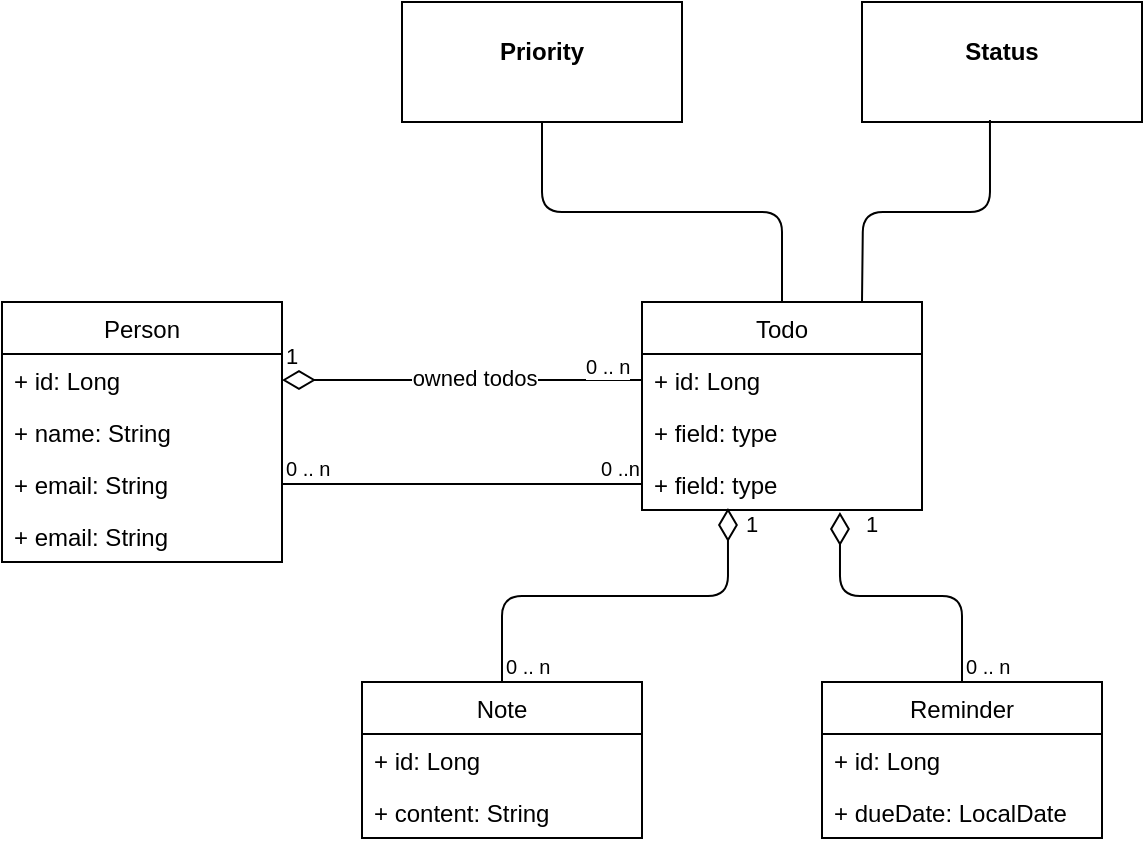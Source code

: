 <mxfile version="13.2.6" type="google"><diagram id="C5RBs43oDa-KdzZeNtuy" name="Page-1"><mxGraphModel dx="814" dy="855" grid="1" gridSize="10" guides="1" tooltips="1" connect="1" arrows="1" fold="1" page="1" pageScale="1" pageWidth="827" pageHeight="1169" math="0" shadow="0"><root><mxCell id="WIyWlLk6GJQsqaUBKTNV-0"/><mxCell id="WIyWlLk6GJQsqaUBKTNV-1" parent="WIyWlLk6GJQsqaUBKTNV-0"/><mxCell id="2AANgLMfIDy4u1UHM8Pa-20" value="&lt;p style=&quot;margin: 0px ; margin-top: 4px ; text-align: center&quot;&gt;&lt;br&gt;&lt;b&gt;Priority&lt;/b&gt;&lt;/p&gt;" style="verticalAlign=top;align=left;overflow=fill;fontSize=12;fontFamily=Helvetica;html=1;" vertex="1" parent="WIyWlLk6GJQsqaUBKTNV-1"><mxGeometry x="350" y="70" width="140" height="60" as="geometry"/></mxCell><mxCell id="2AANgLMfIDy4u1UHM8Pa-21" value="&lt;p style=&quot;margin: 0px ; margin-top: 4px ; text-align: center&quot;&gt;&lt;br&gt;&lt;b&gt;Status&lt;/b&gt;&lt;/p&gt;" style="verticalAlign=top;align=left;overflow=fill;fontSize=12;fontFamily=Helvetica;html=1;" vertex="1" parent="WIyWlLk6GJQsqaUBKTNV-1"><mxGeometry x="580" y="70" width="140" height="60" as="geometry"/></mxCell><mxCell id="2AANgLMfIDy4u1UHM8Pa-1" value="Person" style="swimlane;fontStyle=0;childLayout=stackLayout;horizontal=1;startSize=26;fillColor=none;horizontalStack=0;resizeParent=1;resizeParentMax=0;resizeLast=0;collapsible=1;marginBottom=0;" vertex="1" parent="WIyWlLk6GJQsqaUBKTNV-1"><mxGeometry x="150" y="220" width="140" height="130" as="geometry"/></mxCell><mxCell id="2AANgLMfIDy4u1UHM8Pa-2" value="+ id: Long" style="text;strokeColor=none;fillColor=none;align=left;verticalAlign=top;spacingLeft=4;spacingRight=4;overflow=hidden;rotatable=0;points=[[0,0.5],[1,0.5]];portConstraint=eastwest;" vertex="1" parent="2AANgLMfIDy4u1UHM8Pa-1"><mxGeometry y="26" width="140" height="26" as="geometry"/></mxCell><mxCell id="2AANgLMfIDy4u1UHM8Pa-3" value="+ name: String" style="text;strokeColor=none;fillColor=none;align=left;verticalAlign=top;spacingLeft=4;spacingRight=4;overflow=hidden;rotatable=0;points=[[0,0.5],[1,0.5]];portConstraint=eastwest;" vertex="1" parent="2AANgLMfIDy4u1UHM8Pa-1"><mxGeometry y="52" width="140" height="26" as="geometry"/></mxCell><mxCell id="2AANgLMfIDy4u1UHM8Pa-4" value="+ email: String" style="text;strokeColor=none;fillColor=none;align=left;verticalAlign=top;spacingLeft=4;spacingRight=4;overflow=hidden;rotatable=0;points=[[0,0.5],[1,0.5]];portConstraint=eastwest;" vertex="1" parent="2AANgLMfIDy4u1UHM8Pa-1"><mxGeometry y="78" width="140" height="26" as="geometry"/></mxCell><mxCell id="2AANgLMfIDy4u1UHM8Pa-29" value="+ email: String" style="text;strokeColor=none;fillColor=none;align=left;verticalAlign=top;spacingLeft=4;spacingRight=4;overflow=hidden;rotatable=0;points=[[0,0.5],[1,0.5]];portConstraint=eastwest;" vertex="1" parent="2AANgLMfIDy4u1UHM8Pa-1"><mxGeometry y="104" width="140" height="26" as="geometry"/></mxCell><mxCell id="2AANgLMfIDy4u1UHM8Pa-22" value="1" style="endArrow=none;html=1;endSize=12;startArrow=diamondThin;startSize=14;startFill=0;edgeStyle=orthogonalEdgeStyle;align=left;verticalAlign=bottom;exitX=1;exitY=0.5;exitDx=0;exitDy=0;entryX=0;entryY=0.5;entryDx=0;entryDy=0;endFill=0;" edge="1" parent="WIyWlLk6GJQsqaUBKTNV-1" source="2AANgLMfIDy4u1UHM8Pa-2" target="2AANgLMfIDy4u1UHM8Pa-8"><mxGeometry x="-1" y="3" relative="1" as="geometry"><mxPoint x="350" y="390" as="sourcePoint"/><mxPoint x="470" y="259" as="targetPoint"/></mxGeometry></mxCell><mxCell id="2AANgLMfIDy4u1UHM8Pa-23" value="owned todos" style="edgeLabel;html=1;align=center;verticalAlign=middle;resizable=0;points=[];" vertex="1" connectable="0" parent="2AANgLMfIDy4u1UHM8Pa-22"><mxGeometry x="0.067" y="1" relative="1" as="geometry"><mxPoint as="offset"/></mxGeometry></mxCell><mxCell id="2AANgLMfIDy4u1UHM8Pa-7" value="Todo" style="swimlane;fontStyle=0;childLayout=stackLayout;horizontal=1;startSize=26;fillColor=none;horizontalStack=0;resizeParent=1;resizeParentMax=0;resizeLast=0;collapsible=1;marginBottom=0;" vertex="1" parent="WIyWlLk6GJQsqaUBKTNV-1"><mxGeometry x="470" y="220" width="140" height="104" as="geometry"/></mxCell><mxCell id="2AANgLMfIDy4u1UHM8Pa-8" value="+ id: Long" style="text;strokeColor=none;fillColor=none;align=left;verticalAlign=top;spacingLeft=4;spacingRight=4;overflow=hidden;rotatable=0;points=[[0,0.5],[1,0.5]];portConstraint=eastwest;" vertex="1" parent="2AANgLMfIDy4u1UHM8Pa-7"><mxGeometry y="26" width="140" height="26" as="geometry"/></mxCell><mxCell id="2AANgLMfIDy4u1UHM8Pa-9" value="+ field: type" style="text;strokeColor=none;fillColor=none;align=left;verticalAlign=top;spacingLeft=4;spacingRight=4;overflow=hidden;rotatable=0;points=[[0,0.5],[1,0.5]];portConstraint=eastwest;" vertex="1" parent="2AANgLMfIDy4u1UHM8Pa-7"><mxGeometry y="52" width="140" height="26" as="geometry"/></mxCell><mxCell id="2AANgLMfIDy4u1UHM8Pa-10" value="+ field: type" style="text;strokeColor=none;fillColor=none;align=left;verticalAlign=top;spacingLeft=4;spacingRight=4;overflow=hidden;rotatable=0;points=[[0,0.5],[1,0.5]];portConstraint=eastwest;" vertex="1" parent="2AANgLMfIDy4u1UHM8Pa-7"><mxGeometry y="78" width="140" height="26" as="geometry"/></mxCell><mxCell id="2AANgLMfIDy4u1UHM8Pa-24" value="" style="endArrow=none;html=1;edgeStyle=orthogonalEdgeStyle;exitX=1;exitY=0.5;exitDx=0;exitDy=0;" edge="1" parent="WIyWlLk6GJQsqaUBKTNV-1" source="2AANgLMfIDy4u1UHM8Pa-4"><mxGeometry relative="1" as="geometry"><mxPoint x="330" y="330" as="sourcePoint"/><mxPoint x="470" y="311" as="targetPoint"/></mxGeometry></mxCell><mxCell id="2AANgLMfIDy4u1UHM8Pa-25" value="0 .. n" style="resizable=0;html=1;align=left;verticalAlign=bottom;labelBackgroundColor=#ffffff;fontSize=10;" connectable="0" vertex="1" parent="2AANgLMfIDy4u1UHM8Pa-24"><mxGeometry x="-1" relative="1" as="geometry"/></mxCell><mxCell id="2AANgLMfIDy4u1UHM8Pa-26" value="0 ..n" style="resizable=0;html=1;align=right;verticalAlign=bottom;labelBackgroundColor=#ffffff;fontSize=10;" connectable="0" vertex="1" parent="2AANgLMfIDy4u1UHM8Pa-24"><mxGeometry x="1" relative="1" as="geometry"/></mxCell><mxCell id="2AANgLMfIDy4u1UHM8Pa-30" value="0 .. n" style="resizable=0;html=1;align=left;verticalAlign=bottom;labelBackgroundColor=#ffffff;fontSize=10;" connectable="0" vertex="1" parent="WIyWlLk6GJQsqaUBKTNV-1"><mxGeometry x="440" y="260" as="geometry"/></mxCell><mxCell id="2AANgLMfIDy4u1UHM8Pa-11" value="Note" style="swimlane;fontStyle=0;childLayout=stackLayout;horizontal=1;startSize=26;fillColor=none;horizontalStack=0;resizeParent=1;resizeParentMax=0;resizeLast=0;collapsible=1;marginBottom=0;" vertex="1" parent="WIyWlLk6GJQsqaUBKTNV-1"><mxGeometry x="330" y="410" width="140" height="78" as="geometry"/></mxCell><mxCell id="2AANgLMfIDy4u1UHM8Pa-12" value="+ id: Long" style="text;strokeColor=none;fillColor=none;align=left;verticalAlign=top;spacingLeft=4;spacingRight=4;overflow=hidden;rotatable=0;points=[[0,0.5],[1,0.5]];portConstraint=eastwest;" vertex="1" parent="2AANgLMfIDy4u1UHM8Pa-11"><mxGeometry y="26" width="140" height="26" as="geometry"/></mxCell><mxCell id="2AANgLMfIDy4u1UHM8Pa-13" value="+ content: String" style="text;strokeColor=none;fillColor=none;align=left;verticalAlign=top;spacingLeft=4;spacingRight=4;overflow=hidden;rotatable=0;points=[[0,0.5],[1,0.5]];portConstraint=eastwest;" vertex="1" parent="2AANgLMfIDy4u1UHM8Pa-11"><mxGeometry y="52" width="140" height="26" as="geometry"/></mxCell><mxCell id="2AANgLMfIDy4u1UHM8Pa-32" value="&lt;meta charset=&quot;utf-8&quot;&gt;&lt;span style=&quot;color: rgb(0, 0, 0); font-family: helvetica; font-size: 11px; font-style: normal; font-weight: 400; letter-spacing: normal; text-align: left; text-indent: 0px; text-transform: none; word-spacing: 0px; background-color: rgb(255, 255, 255); display: inline; float: none;&quot;&gt;1&lt;/span&gt;" style="endArrow=none;html=1;endSize=12;startArrow=diamondThin;startSize=14;startFill=0;edgeStyle=orthogonalEdgeStyle;align=left;verticalAlign=bottom;exitX=0.307;exitY=0.962;exitDx=0;exitDy=0;endFill=0;exitPerimeter=0;entryX=0.5;entryY=0;entryDx=0;entryDy=0;" edge="1" parent="WIyWlLk6GJQsqaUBKTNV-1" source="2AANgLMfIDy4u1UHM8Pa-10" target="2AANgLMfIDy4u1UHM8Pa-11"><mxGeometry x="-0.83" y="7" relative="1" as="geometry"><mxPoint x="300" y="269" as="sourcePoint"/><mxPoint x="410" y="390" as="targetPoint"/><mxPoint as="offset"/></mxGeometry></mxCell><mxCell id="2AANgLMfIDy4u1UHM8Pa-35" value="0 .. n" style="resizable=0;html=1;align=left;verticalAlign=bottom;labelBackgroundColor=#ffffff;fontSize=10;" connectable="0" vertex="1" parent="WIyWlLk6GJQsqaUBKTNV-1"><mxGeometry x="400" y="410" as="geometry"/></mxCell><mxCell id="2AANgLMfIDy4u1UHM8Pa-15" value="Reminder" style="swimlane;fontStyle=0;childLayout=stackLayout;horizontal=1;startSize=26;fillColor=none;horizontalStack=0;resizeParent=1;resizeParentMax=0;resizeLast=0;collapsible=1;marginBottom=0;" vertex="1" parent="WIyWlLk6GJQsqaUBKTNV-1"><mxGeometry x="560" y="410" width="140" height="78" as="geometry"/></mxCell><mxCell id="2AANgLMfIDy4u1UHM8Pa-16" value="+ id: Long" style="text;strokeColor=none;fillColor=none;align=left;verticalAlign=top;spacingLeft=4;spacingRight=4;overflow=hidden;rotatable=0;points=[[0,0.5],[1,0.5]];portConstraint=eastwest;" vertex="1" parent="2AANgLMfIDy4u1UHM8Pa-15"><mxGeometry y="26" width="140" height="26" as="geometry"/></mxCell><mxCell id="2AANgLMfIDy4u1UHM8Pa-17" value="+ dueDate: LocalDate" style="text;strokeColor=none;fillColor=none;align=left;verticalAlign=top;spacingLeft=4;spacingRight=4;overflow=hidden;rotatable=0;points=[[0,0.5],[1,0.5]];portConstraint=eastwest;" vertex="1" parent="2AANgLMfIDy4u1UHM8Pa-15"><mxGeometry y="52" width="140" height="26" as="geometry"/></mxCell><mxCell id="2AANgLMfIDy4u1UHM8Pa-36" value="&lt;meta charset=&quot;utf-8&quot;&gt;&lt;span style=&quot;color: rgb(0, 0, 0); font-family: helvetica; font-size: 11px; font-style: normal; font-weight: 400; letter-spacing: normal; text-align: left; text-indent: 0px; text-transform: none; word-spacing: 0px; background-color: rgb(255, 255, 255); display: inline; float: none;&quot;&gt;1&lt;/span&gt;" style="endArrow=none;html=1;endSize=12;startArrow=diamondThin;startSize=14;startFill=0;edgeStyle=orthogonalEdgeStyle;align=left;verticalAlign=bottom;exitX=0.707;exitY=1.038;exitDx=0;exitDy=0;endFill=0;exitPerimeter=0;entryX=0.5;entryY=0;entryDx=0;entryDy=0;" edge="1" parent="WIyWlLk6GJQsqaUBKTNV-1" source="2AANgLMfIDy4u1UHM8Pa-10" target="2AANgLMfIDy4u1UHM8Pa-15"><mxGeometry x="-0.274" y="27" relative="1" as="geometry"><mxPoint x="522.98" y="333.012" as="sourcePoint"/><mxPoint x="410" y="420" as="targetPoint"/><mxPoint as="offset"/></mxGeometry></mxCell><mxCell id="2AANgLMfIDy4u1UHM8Pa-37" value="0 .. n" style="resizable=0;html=1;align=left;verticalAlign=bottom;labelBackgroundColor=#ffffff;fontSize=10;" connectable="0" vertex="1" parent="WIyWlLk6GJQsqaUBKTNV-1"><mxGeometry x="630" y="410" as="geometry"/></mxCell><mxCell id="2AANgLMfIDy4u1UHM8Pa-38" value="" style="endArrow=none;html=1;edgeStyle=orthogonalEdgeStyle;exitX=0.5;exitY=0;exitDx=0;exitDy=0;entryX=0.5;entryY=1;entryDx=0;entryDy=0;" edge="1" parent="WIyWlLk6GJQsqaUBKTNV-1" source="2AANgLMfIDy4u1UHM8Pa-7" target="2AANgLMfIDy4u1UHM8Pa-20"><mxGeometry relative="1" as="geometry"><mxPoint x="590" y="170" as="sourcePoint"/><mxPoint x="750" y="170" as="targetPoint"/></mxGeometry></mxCell><mxCell id="2AANgLMfIDy4u1UHM8Pa-41" value="" style="endArrow=none;html=1;edgeStyle=orthogonalEdgeStyle;entryX=0.457;entryY=0.983;entryDx=0;entryDy=0;entryPerimeter=0;" edge="1" parent="WIyWlLk6GJQsqaUBKTNV-1" target="2AANgLMfIDy4u1UHM8Pa-21"><mxGeometry relative="1" as="geometry"><mxPoint x="580" y="220" as="sourcePoint"/><mxPoint x="430" y="140" as="targetPoint"/></mxGeometry></mxCell></root></mxGraphModel></diagram></mxfile>